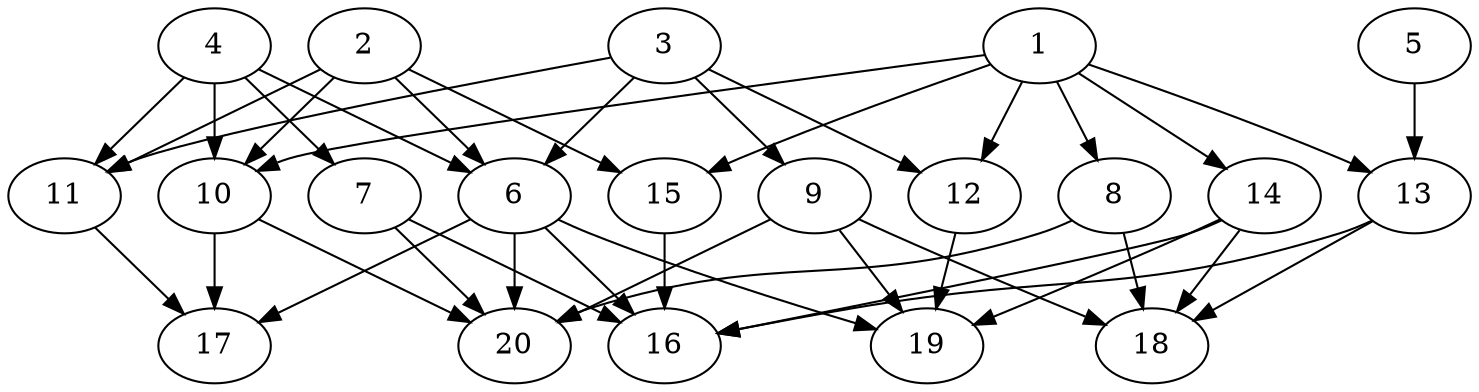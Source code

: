 // DAG automatically generated by daggen at Wed Jul 24 21:26:16 2019
// ./daggen --dot -n 20 --ccr 0.3 --fat 0.8 --regular 0.5 --density 0.5 --mindata 5242880 --maxdata 52428800 
digraph G {
  1 [size="144759467", alpha="0.20", expect_size="43427840"] 
  1 -> 8 [size ="43427840"]
  1 -> 10 [size ="43427840"]
  1 -> 12 [size ="43427840"]
  1 -> 13 [size ="43427840"]
  1 -> 14 [size ="43427840"]
  1 -> 15 [size ="43427840"]
  2 [size="132648960", alpha="0.06", expect_size="39794688"] 
  2 -> 6 [size ="39794688"]
  2 -> 10 [size ="39794688"]
  2 -> 11 [size ="39794688"]
  2 -> 15 [size ="39794688"]
  3 [size="136823467", alpha="0.18", expect_size="41047040"] 
  3 -> 6 [size ="41047040"]
  3 -> 9 [size ="41047040"]
  3 -> 11 [size ="41047040"]
  3 -> 12 [size ="41047040"]
  4 [size="69758293", alpha="0.10", expect_size="20927488"] 
  4 -> 6 [size ="20927488"]
  4 -> 7 [size ="20927488"]
  4 -> 10 [size ="20927488"]
  4 -> 11 [size ="20927488"]
  5 [size="44892160", alpha="0.13", expect_size="13467648"] 
  5 -> 13 [size ="13467648"]
  6 [size="79639893", alpha="0.18", expect_size="23891968"] 
  6 -> 16 [size ="23891968"]
  6 -> 17 [size ="23891968"]
  6 -> 19 [size ="23891968"]
  6 -> 20 [size ="23891968"]
  7 [size="41816747", alpha="0.11", expect_size="12545024"] 
  7 -> 16 [size ="12545024"]
  7 -> 20 [size ="12545024"]
  8 [size="126873600", alpha="0.17", expect_size="38062080"] 
  8 -> 18 [size ="38062080"]
  8 -> 20 [size ="38062080"]
  9 [size="97583787", alpha="0.14", expect_size="29275136"] 
  9 -> 18 [size ="29275136"]
  9 -> 19 [size ="29275136"]
  9 -> 20 [size ="29275136"]
  10 [size="60491093", alpha="0.05", expect_size="18147328"] 
  10 -> 17 [size ="18147328"]
  10 -> 20 [size ="18147328"]
  11 [size="145128107", alpha="0.15", expect_size="43538432"] 
  11 -> 17 [size ="43538432"]
  12 [size="143377067", alpha="0.00", expect_size="43013120"] 
  12 -> 19 [size ="43013120"]
  13 [size="33310720", alpha="0.01", expect_size="9993216"] 
  13 -> 16 [size ="9993216"]
  13 -> 18 [size ="9993216"]
  14 [size="172683947", alpha="0.09", expect_size="51805184"] 
  14 -> 16 [size ="51805184"]
  14 -> 18 [size ="51805184"]
  14 -> 19 [size ="51805184"]
  15 [size="97409707", alpha="0.08", expect_size="29222912"] 
  15 -> 16 [size ="29222912"]
  16 [size="43441493", alpha="0.03", expect_size="13032448"] 
  17 [size="27904000", alpha="0.14", expect_size="8371200"] 
  18 [size="115005440", alpha="0.01", expect_size="34501632"] 
  19 [size="93798400", alpha="0.05", expect_size="28139520"] 
  20 [size="48817493", alpha="0.10", expect_size="14645248"] 
}
